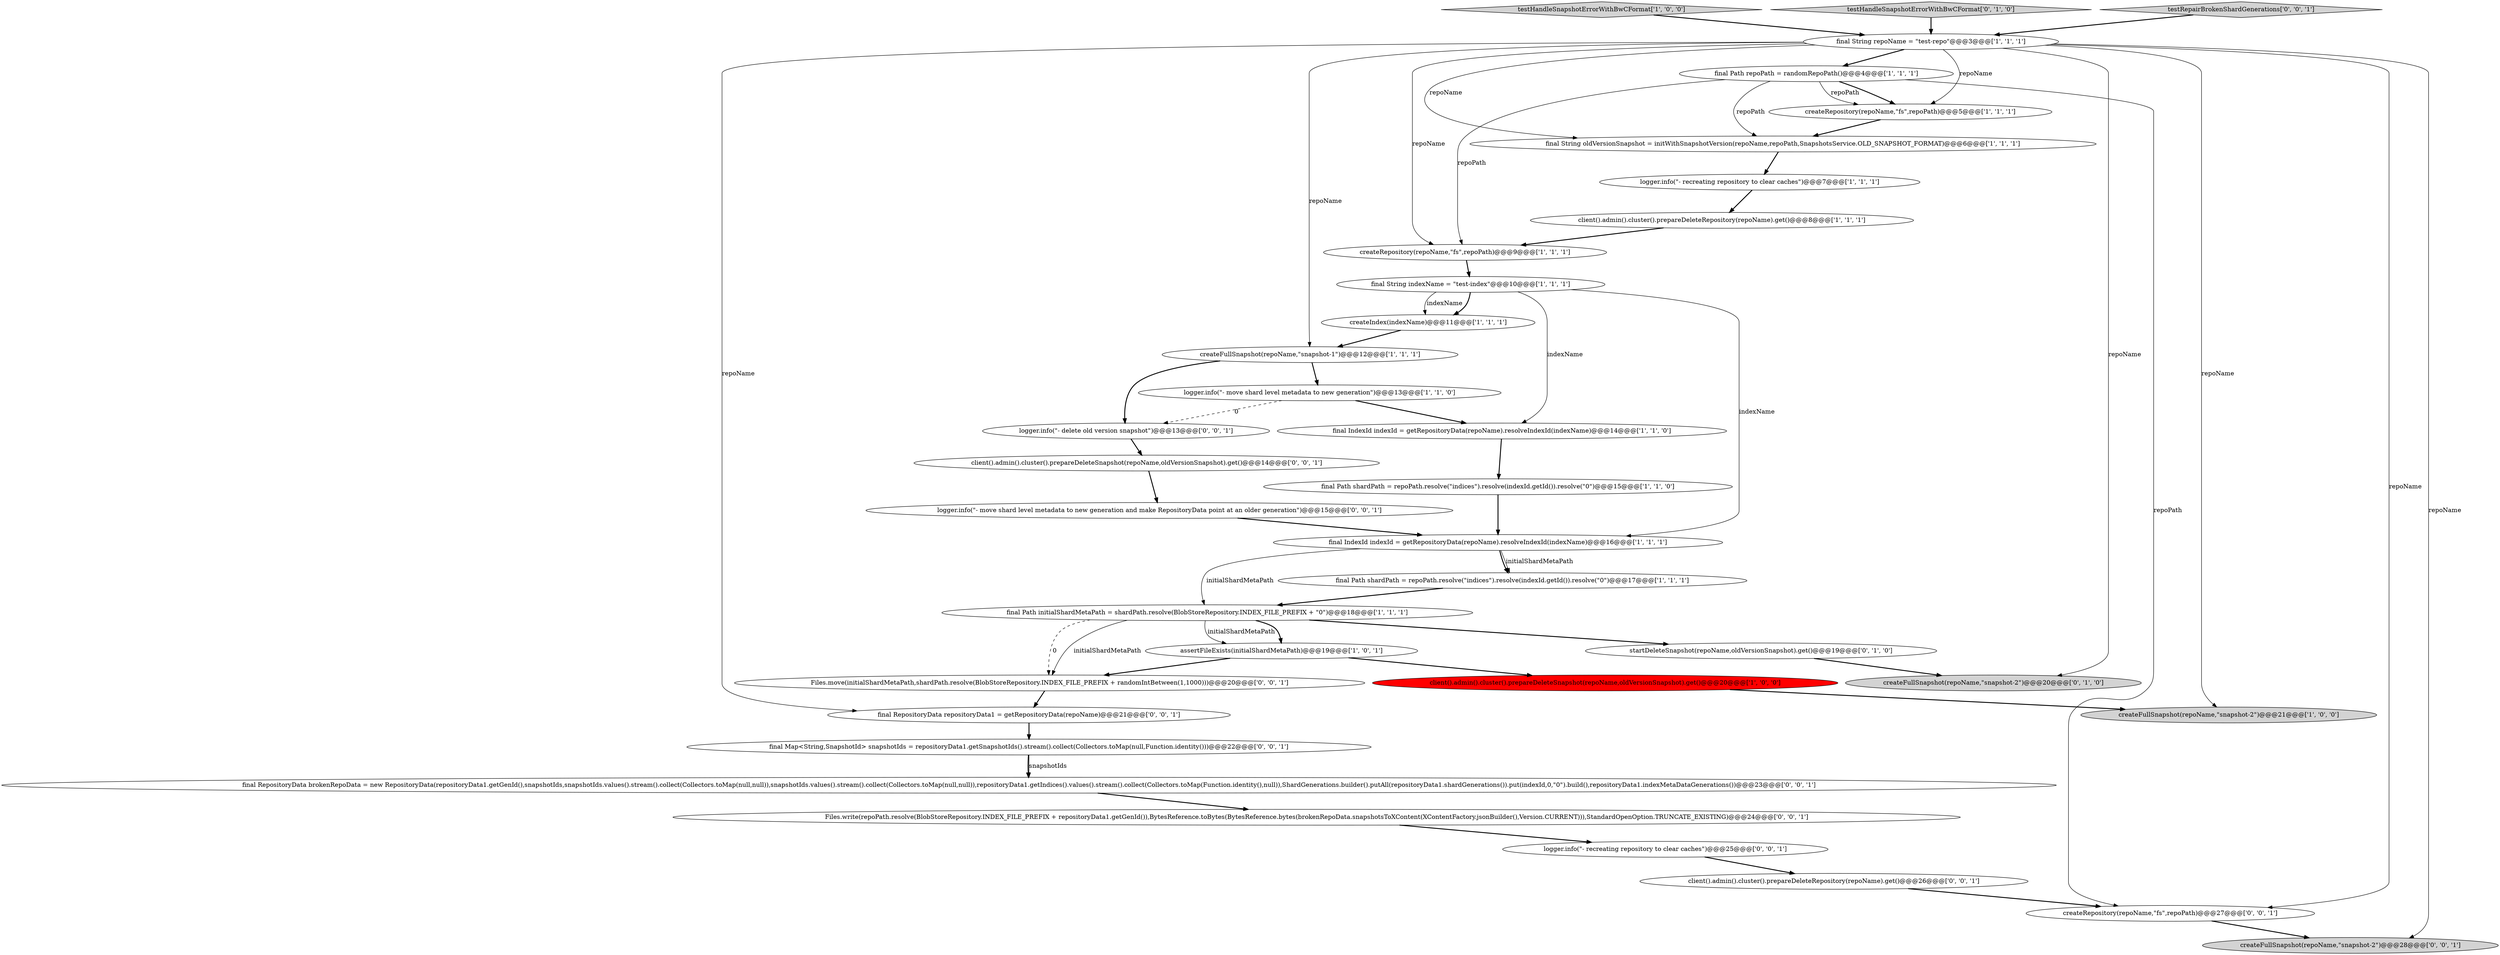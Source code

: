 digraph {
7 [style = filled, label = "final String oldVersionSnapshot = initWithSnapshotVersion(repoName,repoPath,SnapshotsService.OLD_SNAPSHOT_FORMAT)@@@6@@@['1', '1', '1']", fillcolor = white, shape = ellipse image = "AAA0AAABBB1BBB"];
14 [style = filled, label = "client().admin().cluster().prepareDeleteRepository(repoName).get()@@@8@@@['1', '1', '1']", fillcolor = white, shape = ellipse image = "AAA0AAABBB1BBB"];
12 [style = filled, label = "createRepository(repoName,\"fs\",repoPath)@@@9@@@['1', '1', '1']", fillcolor = white, shape = ellipse image = "AAA0AAABBB1BBB"];
5 [style = filled, label = "final Path shardPath = repoPath.resolve(\"indices\").resolve(indexId.getId()).resolve(\"0\")@@@15@@@['1', '1', '0']", fillcolor = white, shape = ellipse image = "AAA0AAABBB1BBB"];
6 [style = filled, label = "final Path shardPath = repoPath.resolve(\"indices\").resolve(indexId.getId()).resolve(\"0\")@@@17@@@['1', '1', '1']", fillcolor = white, shape = ellipse image = "AAA0AAABBB1BBB"];
18 [style = filled, label = "assertFileExists(initialShardMetaPath)@@@19@@@['1', '0', '1']", fillcolor = white, shape = ellipse image = "AAA0AAABBB1BBB"];
27 [style = filled, label = "final RepositoryData repositoryData1 = getRepositoryData(repoName)@@@21@@@['0', '0', '1']", fillcolor = white, shape = ellipse image = "AAA0AAABBB3BBB"];
30 [style = filled, label = "client().admin().cluster().prepareDeleteRepository(repoName).get()@@@26@@@['0', '0', '1']", fillcolor = white, shape = ellipse image = "AAA0AAABBB3BBB"];
10 [style = filled, label = "client().admin().cluster().prepareDeleteSnapshot(repoName,oldVersionSnapshot).get()@@@20@@@['1', '0', '0']", fillcolor = red, shape = ellipse image = "AAA1AAABBB1BBB"];
21 [style = filled, label = "createFullSnapshot(repoName,\"snapshot-2\")@@@20@@@['0', '1', '0']", fillcolor = lightgray, shape = ellipse image = "AAA0AAABBB2BBB"];
16 [style = filled, label = "final String indexName = \"test-index\"@@@10@@@['1', '1', '1']", fillcolor = white, shape = ellipse image = "AAA0AAABBB1BBB"];
17 [style = filled, label = "final Path initialShardMetaPath = shardPath.resolve(BlobStoreRepository.INDEX_FILE_PREFIX + \"0\")@@@18@@@['1', '1', '1']", fillcolor = white, shape = ellipse image = "AAA0AAABBB1BBB"];
2 [style = filled, label = "testHandleSnapshotErrorWithBwCFormat['1', '0', '0']", fillcolor = lightgray, shape = diamond image = "AAA0AAABBB1BBB"];
28 [style = filled, label = "client().admin().cluster().prepareDeleteSnapshot(repoName,oldVersionSnapshot).get()@@@14@@@['0', '0', '1']", fillcolor = white, shape = ellipse image = "AAA0AAABBB3BBB"];
20 [style = filled, label = "testHandleSnapshotErrorWithBwCFormat['0', '1', '0']", fillcolor = lightgray, shape = diamond image = "AAA0AAABBB2BBB"];
13 [style = filled, label = "createFullSnapshot(repoName,\"snapshot-2\")@@@21@@@['1', '0', '0']", fillcolor = lightgray, shape = ellipse image = "AAA0AAABBB1BBB"];
0 [style = filled, label = "final Path repoPath = randomRepoPath()@@@4@@@['1', '1', '1']", fillcolor = white, shape = ellipse image = "AAA0AAABBB1BBB"];
9 [style = filled, label = "final IndexId indexId = getRepositoryData(repoName).resolveIndexId(indexName)@@@16@@@['1', '1', '1']", fillcolor = white, shape = ellipse image = "AAA0AAABBB1BBB"];
3 [style = filled, label = "createIndex(indexName)@@@11@@@['1', '1', '1']", fillcolor = white, shape = ellipse image = "AAA0AAABBB1BBB"];
22 [style = filled, label = "startDeleteSnapshot(repoName,oldVersionSnapshot).get()@@@19@@@['0', '1', '0']", fillcolor = white, shape = ellipse image = "AAA0AAABBB2BBB"];
33 [style = filled, label = "final RepositoryData brokenRepoData = new RepositoryData(repositoryData1.getGenId(),snapshotIds,snapshotIds.values().stream().collect(Collectors.toMap(null,null)),snapshotIds.values().stream().collect(Collectors.toMap(null,null)),repositoryData1.getIndices().values().stream().collect(Collectors.toMap(Function.identity(),null)),ShardGenerations.builder().putAll(repositoryData1.shardGenerations()).put(indexId,0,\"0\").build(),repositoryData1.indexMetaDataGenerations())@@@23@@@['0', '0', '1']", fillcolor = white, shape = ellipse image = "AAA0AAABBB3BBB"];
25 [style = filled, label = "Files.write(repoPath.resolve(BlobStoreRepository.INDEX_FILE_PREFIX + repositoryData1.getGenId()),BytesReference.toBytes(BytesReference.bytes(brokenRepoData.snapshotsToXContent(XContentFactory.jsonBuilder(),Version.CURRENT))),StandardOpenOption.TRUNCATE_EXISTING)@@@24@@@['0', '0', '1']", fillcolor = white, shape = ellipse image = "AAA0AAABBB3BBB"];
8 [style = filled, label = "logger.info(\"- recreating repository to clear caches\")@@@7@@@['1', '1', '1']", fillcolor = white, shape = ellipse image = "AAA0AAABBB1BBB"];
29 [style = filled, label = "final Map<String,SnapshotId> snapshotIds = repositoryData1.getSnapshotIds().stream().collect(Collectors.toMap(null,Function.identity()))@@@22@@@['0', '0', '1']", fillcolor = white, shape = ellipse image = "AAA0AAABBB3BBB"];
32 [style = filled, label = "logger.info(\"- recreating repository to clear caches\")@@@25@@@['0', '0', '1']", fillcolor = white, shape = ellipse image = "AAA0AAABBB3BBB"];
23 [style = filled, label = "createRepository(repoName,\"fs\",repoPath)@@@27@@@['0', '0', '1']", fillcolor = white, shape = ellipse image = "AAA0AAABBB3BBB"];
11 [style = filled, label = "createRepository(repoName,\"fs\",repoPath)@@@5@@@['1', '1', '1']", fillcolor = white, shape = ellipse image = "AAA0AAABBB1BBB"];
15 [style = filled, label = "final String repoName = \"test-repo\"@@@3@@@['1', '1', '1']", fillcolor = white, shape = ellipse image = "AAA0AAABBB1BBB"];
31 [style = filled, label = "logger.info(\"- delete old version snapshot\")@@@13@@@['0', '0', '1']", fillcolor = white, shape = ellipse image = "AAA0AAABBB3BBB"];
26 [style = filled, label = "logger.info(\"- move shard level metadata to new generation and make RepositoryData point at an older generation\")@@@15@@@['0', '0', '1']", fillcolor = white, shape = ellipse image = "AAA0AAABBB3BBB"];
19 [style = filled, label = "final IndexId indexId = getRepositoryData(repoName).resolveIndexId(indexName)@@@14@@@['1', '1', '0']", fillcolor = white, shape = ellipse image = "AAA0AAABBB1BBB"];
34 [style = filled, label = "Files.move(initialShardMetaPath,shardPath.resolve(BlobStoreRepository.INDEX_FILE_PREFIX + randomIntBetween(1,1000)))@@@20@@@['0', '0', '1']", fillcolor = white, shape = ellipse image = "AAA0AAABBB3BBB"];
24 [style = filled, label = "createFullSnapshot(repoName,\"snapshot-2\")@@@28@@@['0', '0', '1']", fillcolor = lightgray, shape = ellipse image = "AAA0AAABBB3BBB"];
4 [style = filled, label = "logger.info(\"- move shard level metadata to new generation\")@@@13@@@['1', '1', '0']", fillcolor = white, shape = ellipse image = "AAA0AAABBB1BBB"];
35 [style = filled, label = "testRepairBrokenShardGenerations['0', '0', '1']", fillcolor = lightgray, shape = diamond image = "AAA0AAABBB3BBB"];
1 [style = filled, label = "createFullSnapshot(repoName,\"snapshot-1\")@@@12@@@['1', '1', '1']", fillcolor = white, shape = ellipse image = "AAA0AAABBB1BBB"];
16->19 [style = solid, label="indexName"];
6->17 [style = bold, label=""];
16->3 [style = bold, label=""];
15->1 [style = solid, label="repoName"];
1->4 [style = bold, label=""];
15->27 [style = solid, label="repoName"];
17->34 [style = dashed, label="0"];
3->1 [style = bold, label=""];
5->9 [style = bold, label=""];
35->15 [style = bold, label=""];
17->18 [style = solid, label="initialShardMetaPath"];
18->34 [style = bold, label=""];
30->23 [style = bold, label=""];
4->19 [style = bold, label=""];
15->7 [style = solid, label="repoName"];
25->32 [style = bold, label=""];
22->21 [style = bold, label=""];
9->17 [style = solid, label="initialShardMetaPath"];
8->14 [style = bold, label=""];
0->11 [style = bold, label=""];
26->9 [style = bold, label=""];
28->26 [style = bold, label=""];
17->34 [style = solid, label="initialShardMetaPath"];
29->33 [style = solid, label="snapshotIds"];
4->31 [style = dashed, label="0"];
12->16 [style = bold, label=""];
17->22 [style = bold, label=""];
7->8 [style = bold, label=""];
32->30 [style = bold, label=""];
15->11 [style = solid, label="repoName"];
15->12 [style = solid, label="repoName"];
9->6 [style = bold, label=""];
15->24 [style = solid, label="repoName"];
9->6 [style = solid, label="initialShardMetaPath"];
19->5 [style = bold, label=""];
15->13 [style = solid, label="repoName"];
23->24 [style = bold, label=""];
29->33 [style = bold, label=""];
16->9 [style = solid, label="indexName"];
15->21 [style = solid, label="repoName"];
18->10 [style = bold, label=""];
10->13 [style = bold, label=""];
33->25 [style = bold, label=""];
15->0 [style = bold, label=""];
14->12 [style = bold, label=""];
11->7 [style = bold, label=""];
2->15 [style = bold, label=""];
31->28 [style = bold, label=""];
16->3 [style = solid, label="indexName"];
27->29 [style = bold, label=""];
0->11 [style = solid, label="repoPath"];
1->31 [style = bold, label=""];
0->7 [style = solid, label="repoPath"];
0->12 [style = solid, label="repoPath"];
20->15 [style = bold, label=""];
17->18 [style = bold, label=""];
0->23 [style = solid, label="repoPath"];
34->27 [style = bold, label=""];
15->23 [style = solid, label="repoName"];
}
